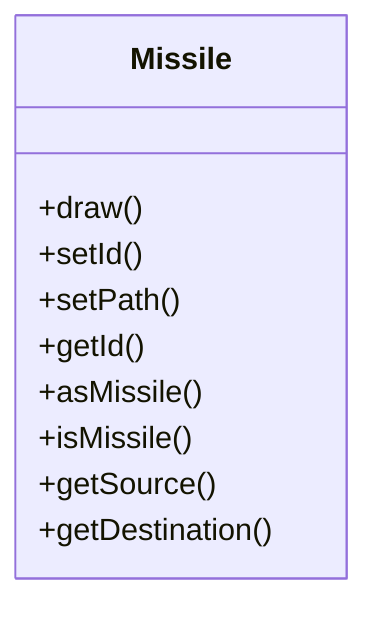 classDiagram
    class Missile {
        +draw()
        +setId()
        +setPath()
        +getId()
        +asMissile()
        +isMissile()
        +getSource()
        +getDestination()
    }